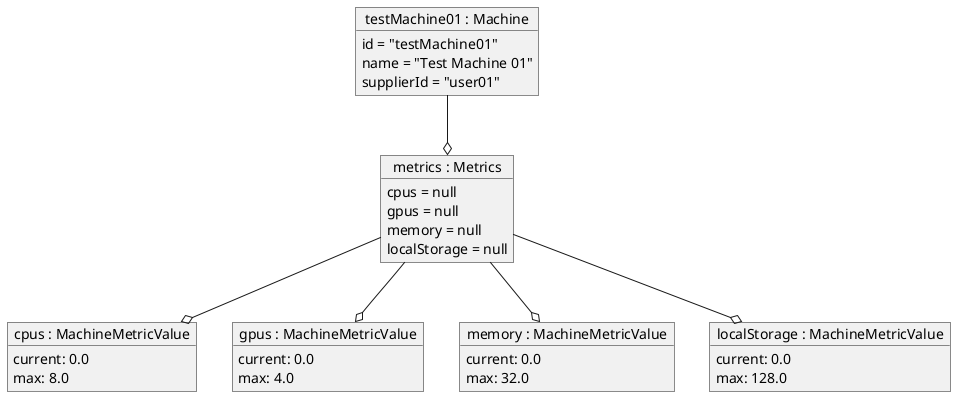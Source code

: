 @startuml

object "testMachine01 : Machine" as testMachine01 {
    id = "testMachine01"
    name = "Test Machine 01"
    supplierId = "user01"
}

object "metrics : Metrics" as metrics {
    cpus = null
    gpus = null
    memory = null
    localStorage = null
}

testMachine01 --o metrics

object "cpus : MachineMetricValue" as cpus {
    current: 0.0
    max: 8.0
}
object "gpus : MachineMetricValue" as gpus {
    current: 0.0
    max: 4.0
}

object "memory : MachineMetricValue" as memory {
    current: 0.0
    max: 32.0
}

object "localStorage : MachineMetricValue" as localStorage {
    current: 0.0
    max: 128.0
}


metrics --o cpus
metrics --o gpus
metrics --o memory
metrics --o localStorage

@enduml